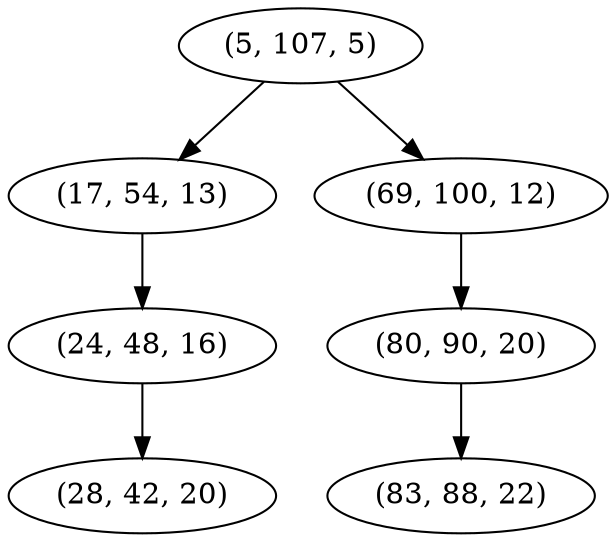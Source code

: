 digraph tree {
    "(5, 107, 5)";
    "(17, 54, 13)";
    "(24, 48, 16)";
    "(28, 42, 20)";
    "(69, 100, 12)";
    "(80, 90, 20)";
    "(83, 88, 22)";
    "(5, 107, 5)" -> "(17, 54, 13)";
    "(5, 107, 5)" -> "(69, 100, 12)";
    "(17, 54, 13)" -> "(24, 48, 16)";
    "(24, 48, 16)" -> "(28, 42, 20)";
    "(69, 100, 12)" -> "(80, 90, 20)";
    "(80, 90, 20)" -> "(83, 88, 22)";
}
